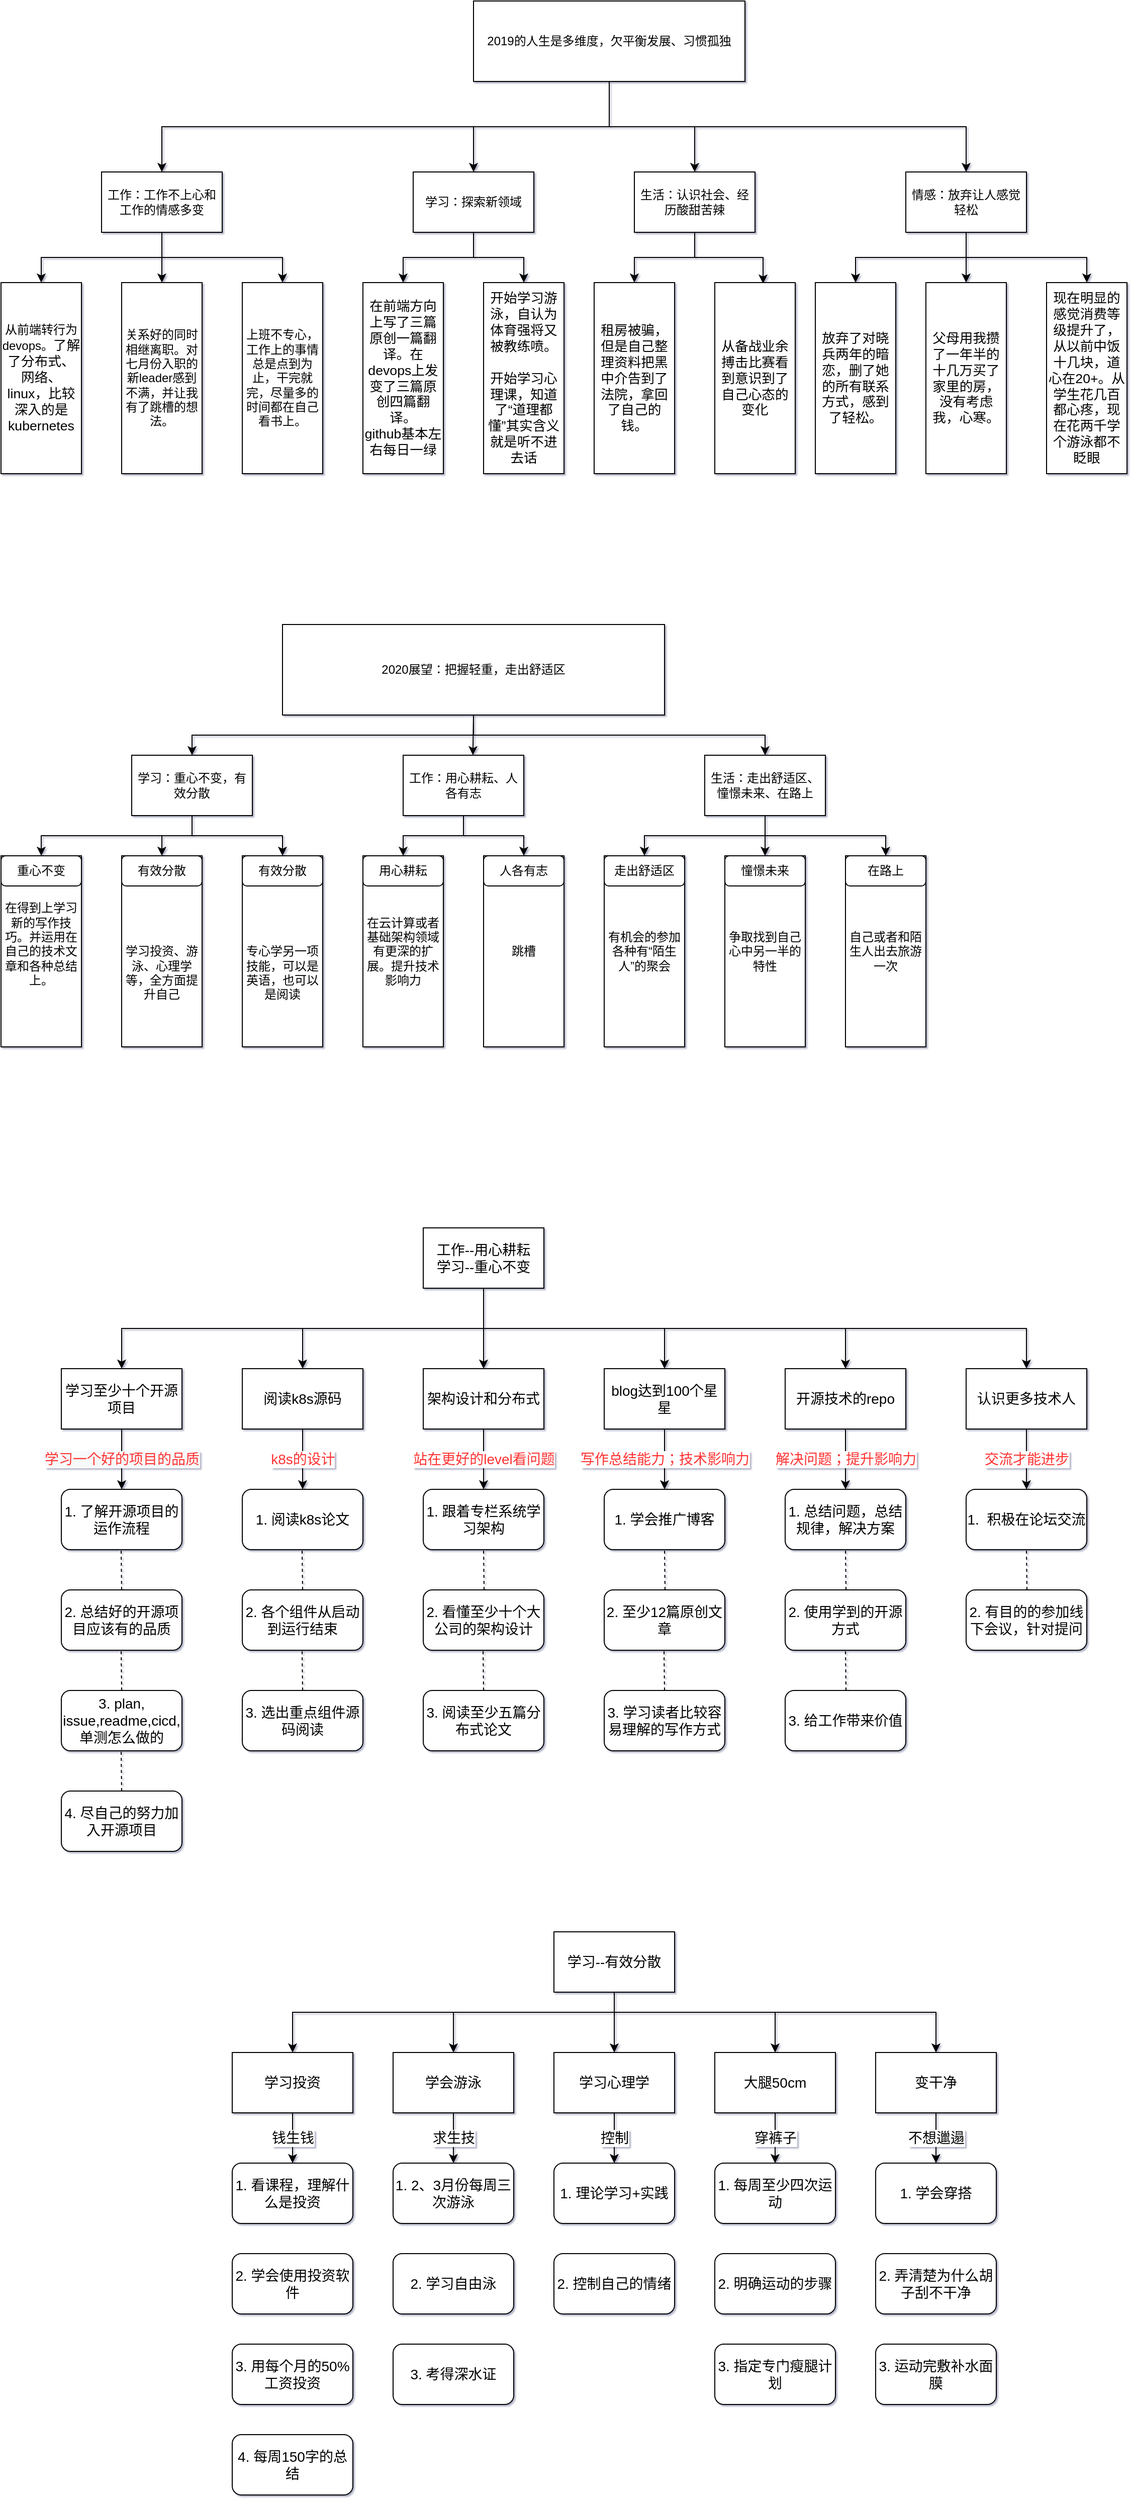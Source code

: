 <mxfile version="12.5.1" type="github">
  <diagram id="yfRqVsXLEQVJtWVrE4aE" name="第 1 页">
    <mxGraphModel dx="1285" dy="562" grid="0" gridSize="10" guides="1" tooltips="1" connect="1" arrows="1" fold="1" page="0" pageScale="1" pageWidth="827" pageHeight="1169" background="none" math="0" shadow="1">
      <root>
        <mxCell id="0"/>
        <mxCell id="1" parent="0"/>
        <mxCell id="6dMx5kK0GIaUFnze7Xp3-11" style="edgeStyle=orthogonalEdgeStyle;rounded=0;orthogonalLoop=1;jettySize=auto;html=1;exitX=0.5;exitY=1;exitDx=0;exitDy=0;" parent="1" source="6dMx5kK0GIaUFnze7Xp3-1" target="6dMx5kK0GIaUFnze7Xp3-3" edge="1">
          <mxGeometry relative="1" as="geometry"/>
        </mxCell>
        <mxCell id="6dMx5kK0GIaUFnze7Xp3-12" style="edgeStyle=orthogonalEdgeStyle;rounded=0;orthogonalLoop=1;jettySize=auto;html=1;exitX=0.5;exitY=1;exitDx=0;exitDy=0;entryX=0.5;entryY=0;entryDx=0;entryDy=0;" parent="1" source="6dMx5kK0GIaUFnze7Xp3-1" target="6dMx5kK0GIaUFnze7Xp3-4" edge="1">
          <mxGeometry relative="1" as="geometry"/>
        </mxCell>
        <mxCell id="6dMx5kK0GIaUFnze7Xp3-13" style="edgeStyle=orthogonalEdgeStyle;rounded=0;orthogonalLoop=1;jettySize=auto;html=1;exitX=0.5;exitY=1;exitDx=0;exitDy=0;entryX=0.5;entryY=0;entryDx=0;entryDy=0;" parent="1" source="6dMx5kK0GIaUFnze7Xp3-1" target="6dMx5kK0GIaUFnze7Xp3-5" edge="1">
          <mxGeometry relative="1" as="geometry"/>
        </mxCell>
        <mxCell id="6dMx5kK0GIaUFnze7Xp3-24" style="edgeStyle=orthogonalEdgeStyle;rounded=0;orthogonalLoop=1;jettySize=auto;html=1;exitX=0.5;exitY=1;exitDx=0;exitDy=0;" parent="1" source="6dMx5kK0GIaUFnze7Xp3-1" target="6dMx5kK0GIaUFnze7Xp3-2" edge="1">
          <mxGeometry relative="1" as="geometry"/>
        </mxCell>
        <mxCell id="6dMx5kK0GIaUFnze7Xp3-1" value="2019的人生是多维度，欠平衡发展、习惯孤独" style="rounded=0;whiteSpace=wrap;html=1;" parent="1" vertex="1">
          <mxGeometry x="270" y="80" width="270" height="80" as="geometry"/>
        </mxCell>
        <mxCell id="6dMx5kK0GIaUFnze7Xp3-25" style="edgeStyle=orthogonalEdgeStyle;rounded=0;orthogonalLoop=1;jettySize=auto;html=1;exitX=0.5;exitY=1;exitDx=0;exitDy=0;entryX=0.5;entryY=0;entryDx=0;entryDy=0;" parent="1" source="6dMx5kK0GIaUFnze7Xp3-2" target="6dMx5kK0GIaUFnze7Xp3-14" edge="1">
          <mxGeometry relative="1" as="geometry"/>
        </mxCell>
        <mxCell id="6dMx5kK0GIaUFnze7Xp3-26" style="edgeStyle=orthogonalEdgeStyle;rounded=0;orthogonalLoop=1;jettySize=auto;html=1;exitX=0.5;exitY=1;exitDx=0;exitDy=0;entryX=0.5;entryY=0;entryDx=0;entryDy=0;" parent="1" source="6dMx5kK0GIaUFnze7Xp3-2" target="6dMx5kK0GIaUFnze7Xp3-16" edge="1">
          <mxGeometry relative="1" as="geometry"/>
        </mxCell>
        <mxCell id="6dMx5kK0GIaUFnze7Xp3-27" style="edgeStyle=orthogonalEdgeStyle;rounded=0;orthogonalLoop=1;jettySize=auto;html=1;exitX=0.5;exitY=1;exitDx=0;exitDy=0;entryX=0.5;entryY=0;entryDx=0;entryDy=0;" parent="1" source="6dMx5kK0GIaUFnze7Xp3-2" target="6dMx5kK0GIaUFnze7Xp3-17" edge="1">
          <mxGeometry relative="1" as="geometry"/>
        </mxCell>
        <mxCell id="6dMx5kK0GIaUFnze7Xp3-2" value="工作：工作不上心和工作的情感多变" style="rounded=0;whiteSpace=wrap;html=1;" parent="1" vertex="1">
          <mxGeometry x="-100" y="250" width="120" height="60" as="geometry"/>
        </mxCell>
        <mxCell id="6dMx5kK0GIaUFnze7Xp3-28" style="edgeStyle=orthogonalEdgeStyle;rounded=0;orthogonalLoop=1;jettySize=auto;html=1;exitX=0.5;exitY=1;exitDx=0;exitDy=0;entryX=0.5;entryY=0;entryDx=0;entryDy=0;" parent="1" source="6dMx5kK0GIaUFnze7Xp3-3" target="6dMx5kK0GIaUFnze7Xp3-22" edge="1">
          <mxGeometry relative="1" as="geometry"/>
        </mxCell>
        <mxCell id="6dMx5kK0GIaUFnze7Xp3-29" style="edgeStyle=orthogonalEdgeStyle;rounded=0;orthogonalLoop=1;jettySize=auto;html=1;exitX=0.5;exitY=1;exitDx=0;exitDy=0;entryX=0.5;entryY=0;entryDx=0;entryDy=0;" parent="1" source="6dMx5kK0GIaUFnze7Xp3-3" target="6dMx5kK0GIaUFnze7Xp3-23" edge="1">
          <mxGeometry relative="1" as="geometry"/>
        </mxCell>
        <mxCell id="6dMx5kK0GIaUFnze7Xp3-3" value="学习：探索新领域" style="rounded=0;whiteSpace=wrap;html=1;" parent="1" vertex="1">
          <mxGeometry x="210" y="250" width="120" height="60" as="geometry"/>
        </mxCell>
        <mxCell id="6dMx5kK0GIaUFnze7Xp3-32" style="edgeStyle=orthogonalEdgeStyle;rounded=0;orthogonalLoop=1;jettySize=auto;html=1;exitX=0.5;exitY=1;exitDx=0;exitDy=0;entryX=0.5;entryY=0;entryDx=0;entryDy=0;" parent="1" source="6dMx5kK0GIaUFnze7Xp3-4" target="6dMx5kK0GIaUFnze7Xp3-30" edge="1">
          <mxGeometry relative="1" as="geometry"/>
        </mxCell>
        <mxCell id="6dMx5kK0GIaUFnze7Xp3-33" style="edgeStyle=orthogonalEdgeStyle;rounded=0;orthogonalLoop=1;jettySize=auto;html=1;exitX=0.5;exitY=1;exitDx=0;exitDy=0;entryX=0.6;entryY=0.005;entryDx=0;entryDy=0;entryPerimeter=0;" parent="1" source="6dMx5kK0GIaUFnze7Xp3-4" target="6dMx5kK0GIaUFnze7Xp3-31" edge="1">
          <mxGeometry relative="1" as="geometry"/>
        </mxCell>
        <mxCell id="6dMx5kK0GIaUFnze7Xp3-4" value="生活：认识社会、经历酸甜苦辣" style="rounded=0;whiteSpace=wrap;html=1;" parent="1" vertex="1">
          <mxGeometry x="430" y="250" width="120" height="60" as="geometry"/>
        </mxCell>
        <mxCell id="6dMx5kK0GIaUFnze7Xp3-37" style="edgeStyle=orthogonalEdgeStyle;rounded=0;orthogonalLoop=1;jettySize=auto;html=1;exitX=0.5;exitY=1;exitDx=0;exitDy=0;" parent="1" source="6dMx5kK0GIaUFnze7Xp3-5" target="6dMx5kK0GIaUFnze7Xp3-34" edge="1">
          <mxGeometry relative="1" as="geometry"/>
        </mxCell>
        <mxCell id="6dMx5kK0GIaUFnze7Xp3-38" style="edgeStyle=orthogonalEdgeStyle;rounded=0;orthogonalLoop=1;jettySize=auto;html=1;exitX=0.5;exitY=1;exitDx=0;exitDy=0;entryX=0.5;entryY=0;entryDx=0;entryDy=0;" parent="1" source="6dMx5kK0GIaUFnze7Xp3-5" target="6dMx5kK0GIaUFnze7Xp3-35" edge="1">
          <mxGeometry relative="1" as="geometry"/>
        </mxCell>
        <mxCell id="6dMx5kK0GIaUFnze7Xp3-39" style="edgeStyle=orthogonalEdgeStyle;rounded=0;orthogonalLoop=1;jettySize=auto;html=1;exitX=0.5;exitY=1;exitDx=0;exitDy=0;" parent="1" source="6dMx5kK0GIaUFnze7Xp3-5" target="6dMx5kK0GIaUFnze7Xp3-36" edge="1">
          <mxGeometry relative="1" as="geometry"/>
        </mxCell>
        <mxCell id="6dMx5kK0GIaUFnze7Xp3-5" value="情感：放弃让人感觉轻松" style="rounded=0;whiteSpace=wrap;html=1;" parent="1" vertex="1">
          <mxGeometry x="700" y="250" width="120" height="60" as="geometry"/>
        </mxCell>
        <mxCell id="6dMx5kK0GIaUFnze7Xp3-14" value="从前端转行为devops。&lt;span style=&quot;font-size: 13.333px&quot;&gt;了解了分布式、网络、linux，比较深入的是kubernetes&lt;/span&gt;" style="rounded=0;whiteSpace=wrap;html=1;" parent="1" vertex="1">
          <mxGeometry x="-200" y="360" width="80" height="190" as="geometry"/>
        </mxCell>
        <mxCell id="6dMx5kK0GIaUFnze7Xp3-16" value="关系好的同时相继离职。对七月份入职的新leader感到不满，并让我有了跳槽的想法。" style="rounded=0;whiteSpace=wrap;html=1;" parent="1" vertex="1">
          <mxGeometry x="-80" y="360" width="80" height="190" as="geometry"/>
        </mxCell>
        <mxCell id="6dMx5kK0GIaUFnze7Xp3-17" value="上班不专心，工作上的事情总是点到为止，干完就完，尽量多的时间都在自己看书上。" style="rounded=0;whiteSpace=wrap;html=1;" parent="1" vertex="1">
          <mxGeometry x="40" y="360" width="80" height="190" as="geometry"/>
        </mxCell>
        <mxCell id="6dMx5kK0GIaUFnze7Xp3-22" value="&lt;span style=&quot;font-size: 13.333px&quot;&gt;在前端方向上写了三篇原创一篇翻译。在devops上发变了三篇原创四篇翻译。&lt;br&gt;github基本左右每日一绿&lt;br&gt;&lt;/span&gt;" style="rounded=0;whiteSpace=wrap;html=1;" parent="1" vertex="1">
          <mxGeometry x="160" y="360" width="80" height="190" as="geometry"/>
        </mxCell>
        <mxCell id="6dMx5kK0GIaUFnze7Xp3-23" value="&lt;span style=&quot;font-size: 13.333px&quot;&gt;开始学习游泳，自认为体育强将又被教练喷。&lt;br&gt;&lt;br&gt;开始学习心理课，知道了“道理都懂”其实含义就是听不进去话&lt;br&gt;&lt;/span&gt;" style="rounded=0;whiteSpace=wrap;html=1;" parent="1" vertex="1">
          <mxGeometry x="280" y="360" width="80" height="190" as="geometry"/>
        </mxCell>
        <mxCell id="6dMx5kK0GIaUFnze7Xp3-30" value="&lt;span style=&quot;font-size: 13.333px&quot;&gt;租房被骗，但是自己整理资料把黑中介告到了法院，拿回了自己的钱。&lt;br&gt;&lt;/span&gt;" style="rounded=0;whiteSpace=wrap;html=1;" parent="1" vertex="1">
          <mxGeometry x="390" y="360" width="80" height="190" as="geometry"/>
        </mxCell>
        <mxCell id="6dMx5kK0GIaUFnze7Xp3-31" value="&lt;span style=&quot;font-size: 13.333px&quot;&gt;从备战业余搏击比赛看到意识到了自己心态的变化&lt;br&gt;&lt;/span&gt;" style="rounded=0;whiteSpace=wrap;html=1;" parent="1" vertex="1">
          <mxGeometry x="510" y="360" width="80" height="190" as="geometry"/>
        </mxCell>
        <mxCell id="6dMx5kK0GIaUFnze7Xp3-34" value="&lt;span style=&quot;font-size: 13.333px&quot;&gt;放弃了对晓兵两年的暗恋，删了她的所有联系方式，感到了轻松。&lt;br&gt;&lt;/span&gt;" style="rounded=0;whiteSpace=wrap;html=1;" parent="1" vertex="1">
          <mxGeometry x="610" y="360" width="80" height="190" as="geometry"/>
        </mxCell>
        <mxCell id="6dMx5kK0GIaUFnze7Xp3-35" value="&lt;span style=&quot;font-size: 13.333px&quot;&gt;父母用我攒了一年半的十几万买了家里的房，没有考虑我，心寒。&lt;br&gt;&lt;/span&gt;" style="rounded=0;whiteSpace=wrap;html=1;" parent="1" vertex="1">
          <mxGeometry x="720" y="360" width="80" height="190" as="geometry"/>
        </mxCell>
        <mxCell id="6dMx5kK0GIaUFnze7Xp3-36" value="&lt;span style=&quot;font-size: 13.333px&quot;&gt;现在明显的感觉消费等级提升了，从以前中饭十几块，道心在20+。从学生花几百都心疼，现在花两千学个游泳都不眨眼&lt;br&gt;&lt;/span&gt;" style="rounded=0;whiteSpace=wrap;html=1;" parent="1" vertex="1">
          <mxGeometry x="840" y="360" width="80" height="190" as="geometry"/>
        </mxCell>
        <mxCell id="6dMx5kK0GIaUFnze7Xp3-72" style="edgeStyle=orthogonalEdgeStyle;rounded=0;orthogonalLoop=1;jettySize=auto;html=1;exitX=0.5;exitY=1;exitDx=0;exitDy=0;entryX=0.5;entryY=0;entryDx=0;entryDy=0;" parent="1" source="6dMx5kK0GIaUFnze7Xp3-40" target="6dMx5kK0GIaUFnze7Xp3-42" edge="1">
          <mxGeometry relative="1" as="geometry"/>
        </mxCell>
        <mxCell id="6dMx5kK0GIaUFnze7Xp3-73" style="edgeStyle=orthogonalEdgeStyle;rounded=0;orthogonalLoop=1;jettySize=auto;html=1;exitX=0.5;exitY=1;exitDx=0;exitDy=0;entryX=0.578;entryY=-0.002;entryDx=0;entryDy=0;entryPerimeter=0;" parent="1" source="6dMx5kK0GIaUFnze7Xp3-40" target="6dMx5kK0GIaUFnze7Xp3-57" edge="1">
          <mxGeometry relative="1" as="geometry"/>
        </mxCell>
        <mxCell id="6dMx5kK0GIaUFnze7Xp3-74" style="edgeStyle=orthogonalEdgeStyle;rounded=0;orthogonalLoop=1;jettySize=auto;html=1;exitX=0.5;exitY=1;exitDx=0;exitDy=0;" parent="1" source="6dMx5kK0GIaUFnze7Xp3-40" target="6dMx5kK0GIaUFnze7Xp3-62" edge="1">
          <mxGeometry relative="1" as="geometry"/>
        </mxCell>
        <mxCell id="6dMx5kK0GIaUFnze7Xp3-40" value="2020展望：把握轻重，走出舒适区" style="rounded=0;whiteSpace=wrap;html=1;" parent="1" vertex="1">
          <mxGeometry x="80" y="700" width="380" height="90" as="geometry"/>
        </mxCell>
        <mxCell id="6dMx5kK0GIaUFnze7Xp3-54" style="edgeStyle=orthogonalEdgeStyle;rounded=0;orthogonalLoop=1;jettySize=auto;html=1;exitX=0.5;exitY=1;exitDx=0;exitDy=0;entryX=0.5;entryY=0;entryDx=0;entryDy=0;" parent="1" source="6dMx5kK0GIaUFnze7Xp3-42" target="6dMx5kK0GIaUFnze7Xp3-46" edge="1">
          <mxGeometry relative="1" as="geometry"/>
        </mxCell>
        <mxCell id="6dMx5kK0GIaUFnze7Xp3-55" style="edgeStyle=orthogonalEdgeStyle;rounded=0;orthogonalLoop=1;jettySize=auto;html=1;exitX=0.5;exitY=1;exitDx=0;exitDy=0;" parent="1" source="6dMx5kK0GIaUFnze7Xp3-42" target="6dMx5kK0GIaUFnze7Xp3-49" edge="1">
          <mxGeometry relative="1" as="geometry"/>
        </mxCell>
        <mxCell id="6dMx5kK0GIaUFnze7Xp3-56" style="edgeStyle=orthogonalEdgeStyle;rounded=0;orthogonalLoop=1;jettySize=auto;html=1;exitX=0.5;exitY=1;exitDx=0;exitDy=0;entryX=0.5;entryY=0;entryDx=0;entryDy=0;" parent="1" source="6dMx5kK0GIaUFnze7Xp3-42" target="6dMx5kK0GIaUFnze7Xp3-51" edge="1">
          <mxGeometry relative="1" as="geometry"/>
        </mxCell>
        <mxCell id="6dMx5kK0GIaUFnze7Xp3-42" value="学习：重心不变，有效分散" style="rounded=0;whiteSpace=wrap;html=1;" parent="1" vertex="1">
          <mxGeometry x="-70" y="830" width="120" height="60" as="geometry"/>
        </mxCell>
        <mxCell id="6dMx5kK0GIaUFnze7Xp3-43" value="在云计算或者基础架构领域有更深的扩展。提升技术影响力" style="rounded=0;whiteSpace=wrap;html=1;" parent="1" vertex="1">
          <mxGeometry x="160" y="930" width="80" height="190" as="geometry"/>
        </mxCell>
        <mxCell id="6dMx5kK0GIaUFnze7Xp3-44" value="在得到上学习新的写作技巧。并运用在自己的技术文章和各种总结上。&lt;br&gt;&lt;br&gt;" style="rounded=0;whiteSpace=wrap;html=1;" parent="1" vertex="1">
          <mxGeometry x="-200" y="930" width="80" height="190" as="geometry"/>
        </mxCell>
        <mxCell id="6dMx5kK0GIaUFnze7Xp3-45" value="用心耕耘" style="rounded=1;whiteSpace=wrap;html=1;" parent="1" vertex="1">
          <mxGeometry x="160" y="930" width="80" height="30" as="geometry"/>
        </mxCell>
        <mxCell id="6dMx5kK0GIaUFnze7Xp3-46" value="重心不变" style="rounded=1;whiteSpace=wrap;html=1;" parent="1" vertex="1">
          <mxGeometry x="-200" y="930" width="80" height="30" as="geometry"/>
        </mxCell>
        <mxCell id="6dMx5kK0GIaUFnze7Xp3-47" value="&lt;br&gt;&lt;br&gt;&lt;br&gt;学习投资、游泳、心理学等，全方面提升自己" style="rounded=0;whiteSpace=wrap;html=1;" parent="1" vertex="1">
          <mxGeometry x="-80" y="930" width="80" height="190" as="geometry"/>
        </mxCell>
        <mxCell id="6dMx5kK0GIaUFnze7Xp3-49" value="有效分散" style="rounded=1;whiteSpace=wrap;html=1;" parent="1" vertex="1">
          <mxGeometry x="-80" y="930" width="80" height="30" as="geometry"/>
        </mxCell>
        <mxCell id="6dMx5kK0GIaUFnze7Xp3-50" value="&lt;br&gt;&lt;br&gt;&lt;br&gt;专心学另一项技能，可以是英语，也可以是阅读" style="rounded=0;whiteSpace=wrap;html=1;" parent="1" vertex="1">
          <mxGeometry x="40" y="930" width="80" height="190" as="geometry"/>
        </mxCell>
        <mxCell id="6dMx5kK0GIaUFnze7Xp3-51" value="有效分散" style="rounded=1;whiteSpace=wrap;html=1;" parent="1" vertex="1">
          <mxGeometry x="40" y="930" width="80" height="30" as="geometry"/>
        </mxCell>
        <mxCell id="6dMx5kK0GIaUFnze7Xp3-60" style="edgeStyle=orthogonalEdgeStyle;rounded=0;orthogonalLoop=1;jettySize=auto;html=1;exitX=0.5;exitY=1;exitDx=0;exitDy=0;entryX=0.5;entryY=0;entryDx=0;entryDy=0;" parent="1" source="6dMx5kK0GIaUFnze7Xp3-57" target="6dMx5kK0GIaUFnze7Xp3-45" edge="1">
          <mxGeometry relative="1" as="geometry"/>
        </mxCell>
        <mxCell id="6dMx5kK0GIaUFnze7Xp3-61" style="edgeStyle=orthogonalEdgeStyle;rounded=0;orthogonalLoop=1;jettySize=auto;html=1;exitX=0.5;exitY=1;exitDx=0;exitDy=0;entryX=0.5;entryY=0;entryDx=0;entryDy=0;" parent="1" source="6dMx5kK0GIaUFnze7Xp3-57" target="6dMx5kK0GIaUFnze7Xp3-59" edge="1">
          <mxGeometry relative="1" as="geometry"/>
        </mxCell>
        <mxCell id="6dMx5kK0GIaUFnze7Xp3-57" value="工作：用心耕耘、人各有志" style="rounded=0;whiteSpace=wrap;html=1;" parent="1" vertex="1">
          <mxGeometry x="200" y="830" width="120" height="60" as="geometry"/>
        </mxCell>
        <mxCell id="6dMx5kK0GIaUFnze7Xp3-58" value="跳槽" style="rounded=0;whiteSpace=wrap;html=1;" parent="1" vertex="1">
          <mxGeometry x="280" y="930" width="80" height="190" as="geometry"/>
        </mxCell>
        <mxCell id="6dMx5kK0GIaUFnze7Xp3-59" value="人各有志" style="rounded=1;whiteSpace=wrap;html=1;" parent="1" vertex="1">
          <mxGeometry x="280" y="930" width="80" height="30" as="geometry"/>
        </mxCell>
        <mxCell id="6dMx5kK0GIaUFnze7Xp3-69" style="edgeStyle=orthogonalEdgeStyle;rounded=0;orthogonalLoop=1;jettySize=auto;html=1;exitX=0.5;exitY=1;exitDx=0;exitDy=0;entryX=0.5;entryY=0;entryDx=0;entryDy=0;" parent="1" source="6dMx5kK0GIaUFnze7Xp3-62" target="6dMx5kK0GIaUFnze7Xp3-64" edge="1">
          <mxGeometry relative="1" as="geometry"/>
        </mxCell>
        <mxCell id="6dMx5kK0GIaUFnze7Xp3-70" style="edgeStyle=orthogonalEdgeStyle;rounded=0;orthogonalLoop=1;jettySize=auto;html=1;exitX=0.5;exitY=1;exitDx=0;exitDy=0;entryX=0.5;entryY=0;entryDx=0;entryDy=0;" parent="1" source="6dMx5kK0GIaUFnze7Xp3-62" target="6dMx5kK0GIaUFnze7Xp3-66" edge="1">
          <mxGeometry relative="1" as="geometry"/>
        </mxCell>
        <mxCell id="6dMx5kK0GIaUFnze7Xp3-71" style="edgeStyle=orthogonalEdgeStyle;rounded=0;orthogonalLoop=1;jettySize=auto;html=1;exitX=0.5;exitY=1;exitDx=0;exitDy=0;entryX=0.5;entryY=0;entryDx=0;entryDy=0;" parent="1" source="6dMx5kK0GIaUFnze7Xp3-62" target="6dMx5kK0GIaUFnze7Xp3-68" edge="1">
          <mxGeometry relative="1" as="geometry"/>
        </mxCell>
        <mxCell id="6dMx5kK0GIaUFnze7Xp3-62" value="生活：走出舒适区、憧憬未来、在路上" style="rounded=0;whiteSpace=wrap;html=1;" parent="1" vertex="1">
          <mxGeometry x="500" y="830" width="120" height="60" as="geometry"/>
        </mxCell>
        <mxCell id="6dMx5kK0GIaUFnze7Xp3-63" value="有机会的参加各种有“陌生人”的聚会" style="rounded=0;whiteSpace=wrap;html=1;" parent="1" vertex="1">
          <mxGeometry x="400" y="930" width="80" height="190" as="geometry"/>
        </mxCell>
        <mxCell id="6dMx5kK0GIaUFnze7Xp3-64" value="走出舒适区" style="rounded=1;whiteSpace=wrap;html=1;" parent="1" vertex="1">
          <mxGeometry x="400" y="930" width="80" height="30" as="geometry"/>
        </mxCell>
        <mxCell id="6dMx5kK0GIaUFnze7Xp3-65" value="争取找到自己心中另一半的特性" style="rounded=0;whiteSpace=wrap;html=1;" parent="1" vertex="1">
          <mxGeometry x="520" y="930" width="80" height="190" as="geometry"/>
        </mxCell>
        <mxCell id="6dMx5kK0GIaUFnze7Xp3-66" value="憧憬未来" style="rounded=1;whiteSpace=wrap;html=1;" parent="1" vertex="1">
          <mxGeometry x="520" y="930" width="80" height="30" as="geometry"/>
        </mxCell>
        <mxCell id="6dMx5kK0GIaUFnze7Xp3-67" value="自己或者和陌生人出去旅游一次" style="rounded=0;whiteSpace=wrap;html=1;" parent="1" vertex="1">
          <mxGeometry x="640" y="930" width="80" height="190" as="geometry"/>
        </mxCell>
        <mxCell id="6dMx5kK0GIaUFnze7Xp3-68" value="在路上" style="rounded=1;whiteSpace=wrap;html=1;" parent="1" vertex="1">
          <mxGeometry x="640" y="930" width="80" height="30" as="geometry"/>
        </mxCell>
        <mxCell id="kKdN2PcBnw4xSmhmogrB-10" style="edgeStyle=orthogonalEdgeStyle;rounded=0;orthogonalLoop=1;jettySize=auto;html=1;exitX=0.5;exitY=1;exitDx=0;exitDy=0;fontSize=14;" edge="1" parent="1" source="kKdN2PcBnw4xSmhmogrB-1" target="kKdN2PcBnw4xSmhmogrB-2">
          <mxGeometry relative="1" as="geometry"/>
        </mxCell>
        <mxCell id="kKdN2PcBnw4xSmhmogrB-11" style="edgeStyle=orthogonalEdgeStyle;rounded=0;orthogonalLoop=1;jettySize=auto;html=1;exitX=0.5;exitY=1;exitDx=0;exitDy=0;entryX=0.5;entryY=0;entryDx=0;entryDy=0;fontSize=14;" edge="1" parent="1" source="kKdN2PcBnw4xSmhmogrB-1" target="kKdN2PcBnw4xSmhmogrB-3">
          <mxGeometry relative="1" as="geometry"/>
        </mxCell>
        <mxCell id="kKdN2PcBnw4xSmhmogrB-12" style="edgeStyle=orthogonalEdgeStyle;rounded=0;orthogonalLoop=1;jettySize=auto;html=1;entryX=0.5;entryY=0;entryDx=0;entryDy=0;fontSize=14;" edge="1" parent="1" source="kKdN2PcBnw4xSmhmogrB-1" target="kKdN2PcBnw4xSmhmogrB-4">
          <mxGeometry relative="1" as="geometry"/>
        </mxCell>
        <mxCell id="kKdN2PcBnw4xSmhmogrB-13" style="edgeStyle=orthogonalEdgeStyle;rounded=0;orthogonalLoop=1;jettySize=auto;html=1;entryX=0.5;entryY=0;entryDx=0;entryDy=0;fontSize=14;" edge="1" parent="1" source="kKdN2PcBnw4xSmhmogrB-1" target="kKdN2PcBnw4xSmhmogrB-6">
          <mxGeometry relative="1" as="geometry">
            <Array as="points">
              <mxPoint x="280" y="1400"/>
              <mxPoint x="460" y="1400"/>
            </Array>
          </mxGeometry>
        </mxCell>
        <mxCell id="kKdN2PcBnw4xSmhmogrB-14" style="edgeStyle=orthogonalEdgeStyle;rounded=0;orthogonalLoop=1;jettySize=auto;html=1;exitX=0.5;exitY=1;exitDx=0;exitDy=0;fontSize=14;" edge="1" parent="1" source="kKdN2PcBnw4xSmhmogrB-1" target="kKdN2PcBnw4xSmhmogrB-7">
          <mxGeometry relative="1" as="geometry"/>
        </mxCell>
        <mxCell id="kKdN2PcBnw4xSmhmogrB-15" style="edgeStyle=orthogonalEdgeStyle;rounded=0;orthogonalLoop=1;jettySize=auto;html=1;exitX=0.5;exitY=1;exitDx=0;exitDy=0;entryX=0.5;entryY=0;entryDx=0;entryDy=0;fontSize=14;" edge="1" parent="1" source="kKdN2PcBnw4xSmhmogrB-1" target="kKdN2PcBnw4xSmhmogrB-8">
          <mxGeometry relative="1" as="geometry">
            <mxPoint x="730" y="1440" as="targetPoint"/>
          </mxGeometry>
        </mxCell>
        <mxCell id="kKdN2PcBnw4xSmhmogrB-1" value="工作--用心耕耘&lt;br&gt;学习--重心不变" style="rounded=0;whiteSpace=wrap;html=1;fontSize=14;" vertex="1" parent="1">
          <mxGeometry x="220" y="1300" width="120" height="60" as="geometry"/>
        </mxCell>
        <mxCell id="kKdN2PcBnw4xSmhmogrB-25" value="&lt;span style=&quot;color: rgb(255, 51, 51); font-size: 14px; background-color: rgb(248, 249, 250);&quot;&gt;学习一个好的项目的品质&lt;/span&gt;" style="edgeStyle=orthogonalEdgeStyle;rounded=0;orthogonalLoop=1;jettySize=auto;html=1;fontSize=14;" edge="1" parent="1" source="kKdN2PcBnw4xSmhmogrB-2" target="kKdN2PcBnw4xSmhmogrB-16">
          <mxGeometry relative="1" as="geometry"/>
        </mxCell>
        <mxCell id="kKdN2PcBnw4xSmhmogrB-2" value="学习至少十个开源项目" style="rounded=0;whiteSpace=wrap;html=1;fontSize=14;" vertex="1" parent="1">
          <mxGeometry x="-140" y="1440" width="120" height="60" as="geometry"/>
        </mxCell>
        <mxCell id="kKdN2PcBnw4xSmhmogrB-29" value="&lt;span style=&quot;color: rgb(255, 51, 51); font-size: 14px;&quot;&gt;k8s的设计&lt;/span&gt;" style="edgeStyle=orthogonalEdgeStyle;rounded=0;orthogonalLoop=1;jettySize=auto;html=1;fontSize=14;" edge="1" parent="1" source="kKdN2PcBnw4xSmhmogrB-3" target="kKdN2PcBnw4xSmhmogrB-26">
          <mxGeometry relative="1" as="geometry"/>
        </mxCell>
        <mxCell id="kKdN2PcBnw4xSmhmogrB-3" value="阅读k8s源码" style="rounded=0;whiteSpace=wrap;html=1;fontSize=14;" vertex="1" parent="1">
          <mxGeometry x="40" y="1440" width="120" height="60" as="geometry"/>
        </mxCell>
        <mxCell id="kKdN2PcBnw4xSmhmogrB-35" value="&lt;span style=&quot;color: rgb(255, 51, 51); font-size: 14px;&quot;&gt;站在更好的level看问题&lt;/span&gt;" style="edgeStyle=orthogonalEdgeStyle;rounded=0;orthogonalLoop=1;jettySize=auto;html=1;fontSize=14;" edge="1" parent="1" source="kKdN2PcBnw4xSmhmogrB-4" target="kKdN2PcBnw4xSmhmogrB-32">
          <mxGeometry relative="1" as="geometry">
            <Array as="points">
              <mxPoint x="280" y="1530"/>
              <mxPoint x="280" y="1530"/>
            </Array>
          </mxGeometry>
        </mxCell>
        <mxCell id="kKdN2PcBnw4xSmhmogrB-4" value="架构设计和分布式" style="rounded=0;whiteSpace=wrap;html=1;fontSize=14;" vertex="1" parent="1">
          <mxGeometry x="220" y="1440" width="120" height="60" as="geometry"/>
        </mxCell>
        <mxCell id="kKdN2PcBnw4xSmhmogrB-41" value="&lt;font color=&quot;#ff3333&quot; style=&quot;font-size: 14px;&quot;&gt;写作总结能力；技术影响力&lt;/font&gt;" style="edgeStyle=orthogonalEdgeStyle;rounded=0;orthogonalLoop=1;jettySize=auto;html=1;fontSize=14;" edge="1" parent="1" source="kKdN2PcBnw4xSmhmogrB-6" target="kKdN2PcBnw4xSmhmogrB-38">
          <mxGeometry relative="1" as="geometry"/>
        </mxCell>
        <mxCell id="kKdN2PcBnw4xSmhmogrB-6" value="blog达到100个星星" style="rounded=0;whiteSpace=wrap;html=1;fontSize=14;" vertex="1" parent="1">
          <mxGeometry x="400" y="1440" width="120" height="60" as="geometry"/>
        </mxCell>
        <mxCell id="kKdN2PcBnw4xSmhmogrB-47" value="&lt;font color=&quot;#ff3333&quot; style=&quot;font-size: 14px;&quot;&gt;解决问题；提升影响力&lt;/font&gt;" style="edgeStyle=orthogonalEdgeStyle;rounded=0;orthogonalLoop=1;jettySize=auto;html=1;fontSize=14;" edge="1" parent="1" source="kKdN2PcBnw4xSmhmogrB-7" target="kKdN2PcBnw4xSmhmogrB-44">
          <mxGeometry relative="1" as="geometry"/>
        </mxCell>
        <mxCell id="kKdN2PcBnw4xSmhmogrB-7" value="开源技术的repo" style="rounded=0;whiteSpace=wrap;html=1;fontSize=14;" vertex="1" parent="1">
          <mxGeometry x="580" y="1440" width="120" height="60" as="geometry"/>
        </mxCell>
        <mxCell id="kKdN2PcBnw4xSmhmogrB-53" value="&lt;font color=&quot;#ff3333&quot; style=&quot;font-size: 14px;&quot;&gt;交流才能进步&lt;/font&gt;" style="edgeStyle=orthogonalEdgeStyle;rounded=0;orthogonalLoop=1;jettySize=auto;html=1;fontSize=14;" edge="1" parent="1" source="kKdN2PcBnw4xSmhmogrB-8" target="kKdN2PcBnw4xSmhmogrB-50">
          <mxGeometry relative="1" as="geometry"/>
        </mxCell>
        <mxCell id="kKdN2PcBnw4xSmhmogrB-8" value="认识更多技术人" style="rounded=0;whiteSpace=wrap;html=1;fontSize=14;" vertex="1" parent="1">
          <mxGeometry x="760" y="1440" width="120" height="60" as="geometry"/>
        </mxCell>
        <mxCell id="kKdN2PcBnw4xSmhmogrB-16" value="1. 了解开源项目的运作流程" style="rounded=1;whiteSpace=wrap;html=1;fontSize=14;" vertex="1" parent="1">
          <mxGeometry x="-140" y="1560" width="120" height="60" as="geometry"/>
        </mxCell>
        <mxCell id="kKdN2PcBnw4xSmhmogrB-17" value="2. 总结好的开源项目应该有的品质" style="rounded=1;whiteSpace=wrap;html=1;fontSize=14;" vertex="1" parent="1">
          <mxGeometry x="-140" y="1660" width="120" height="60" as="geometry"/>
        </mxCell>
        <mxCell id="kKdN2PcBnw4xSmhmogrB-18" value="3. plan, issue,readme,cicd,单测怎么做的" style="rounded=1;whiteSpace=wrap;html=1;fontSize=14;" vertex="1" parent="1">
          <mxGeometry x="-140" y="1760" width="120" height="60" as="geometry"/>
        </mxCell>
        <mxCell id="kKdN2PcBnw4xSmhmogrB-19" value="4. 尽自己的努力加入开源项目" style="rounded=1;whiteSpace=wrap;html=1;fontSize=14;" vertex="1" parent="1">
          <mxGeometry x="-140" y="1860" width="120" height="60" as="geometry"/>
        </mxCell>
        <mxCell id="kKdN2PcBnw4xSmhmogrB-22" value="" style="endArrow=none;html=1;entryX=0.5;entryY=1;entryDx=0;entryDy=0;dashed=1;fontSize=14;" edge="1" parent="1">
          <mxGeometry width="50" height="50" relative="1" as="geometry">
            <mxPoint x="-80" y="1660" as="sourcePoint"/>
            <mxPoint x="-80.5" y="1620" as="targetPoint"/>
          </mxGeometry>
        </mxCell>
        <mxCell id="kKdN2PcBnw4xSmhmogrB-23" value="" style="endArrow=none;html=1;entryX=0.5;entryY=1;entryDx=0;entryDy=0;dashed=1;fontSize=14;" edge="1" parent="1">
          <mxGeometry width="50" height="50" relative="1" as="geometry">
            <mxPoint x="-80" y="1760" as="sourcePoint"/>
            <mxPoint x="-80.5" y="1720" as="targetPoint"/>
          </mxGeometry>
        </mxCell>
        <mxCell id="kKdN2PcBnw4xSmhmogrB-24" value="" style="endArrow=none;html=1;entryX=0.5;entryY=1;entryDx=0;entryDy=0;dashed=1;fontSize=14;" edge="1" parent="1">
          <mxGeometry width="50" height="50" relative="1" as="geometry">
            <mxPoint x="-80" y="1860" as="sourcePoint"/>
            <mxPoint x="-80.5" y="1820" as="targetPoint"/>
          </mxGeometry>
        </mxCell>
        <mxCell id="kKdN2PcBnw4xSmhmogrB-26" value="1. 阅读k8s论文" style="rounded=1;whiteSpace=wrap;html=1;fontSize=14;" vertex="1" parent="1">
          <mxGeometry x="40" y="1560" width="120" height="60" as="geometry"/>
        </mxCell>
        <mxCell id="kKdN2PcBnw4xSmhmogrB-27" value="2. 各个组件从启动到运行结束" style="rounded=1;whiteSpace=wrap;html=1;fontSize=14;" vertex="1" parent="1">
          <mxGeometry x="40" y="1660" width="120" height="60" as="geometry"/>
        </mxCell>
        <mxCell id="kKdN2PcBnw4xSmhmogrB-28" value="3. 选出重点组件源码阅读" style="rounded=1;whiteSpace=wrap;html=1;fontSize=14;" vertex="1" parent="1">
          <mxGeometry x="40" y="1760" width="120" height="60" as="geometry"/>
        </mxCell>
        <mxCell id="kKdN2PcBnw4xSmhmogrB-30" value="" style="endArrow=none;html=1;entryX=0.5;entryY=1;entryDx=0;entryDy=0;dashed=1;fontSize=14;" edge="1" parent="1">
          <mxGeometry width="50" height="50" relative="1" as="geometry">
            <mxPoint x="100" y="1660" as="sourcePoint"/>
            <mxPoint x="99.5" y="1620" as="targetPoint"/>
          </mxGeometry>
        </mxCell>
        <mxCell id="kKdN2PcBnw4xSmhmogrB-31" value="" style="endArrow=none;html=1;entryX=0.5;entryY=1;entryDx=0;entryDy=0;dashed=1;fontSize=14;" edge="1" parent="1">
          <mxGeometry width="50" height="50" relative="1" as="geometry">
            <mxPoint x="100" y="1760" as="sourcePoint"/>
            <mxPoint x="99.5" y="1720" as="targetPoint"/>
          </mxGeometry>
        </mxCell>
        <mxCell id="kKdN2PcBnw4xSmhmogrB-32" value="1. 跟着专栏系统学习架构" style="rounded=1;whiteSpace=wrap;html=1;fontSize=14;" vertex="1" parent="1">
          <mxGeometry x="220" y="1560" width="120" height="60" as="geometry"/>
        </mxCell>
        <mxCell id="kKdN2PcBnw4xSmhmogrB-33" value="2. 看懂至少十个大公司的架构设计" style="rounded=1;whiteSpace=wrap;html=1;fontSize=14;" vertex="1" parent="1">
          <mxGeometry x="220" y="1660" width="120" height="60" as="geometry"/>
        </mxCell>
        <mxCell id="kKdN2PcBnw4xSmhmogrB-34" value="3. 阅读至少五篇分布式论文" style="rounded=1;whiteSpace=wrap;html=1;fontSize=14;" vertex="1" parent="1">
          <mxGeometry x="220" y="1760" width="120" height="60" as="geometry"/>
        </mxCell>
        <mxCell id="kKdN2PcBnw4xSmhmogrB-36" value="" style="endArrow=none;html=1;entryX=0.5;entryY=1;entryDx=0;entryDy=0;dashed=1;fontSize=14;" edge="1" parent="1">
          <mxGeometry width="50" height="50" relative="1" as="geometry">
            <mxPoint x="280.5" y="1660" as="sourcePoint"/>
            <mxPoint x="280" y="1620" as="targetPoint"/>
          </mxGeometry>
        </mxCell>
        <mxCell id="kKdN2PcBnw4xSmhmogrB-37" value="" style="endArrow=none;html=1;entryX=0.5;entryY=1;entryDx=0;entryDy=0;dashed=1;fontSize=14;" edge="1" parent="1">
          <mxGeometry width="50" height="50" relative="1" as="geometry">
            <mxPoint x="280" y="1760" as="sourcePoint"/>
            <mxPoint x="279.5" y="1720" as="targetPoint"/>
          </mxGeometry>
        </mxCell>
        <mxCell id="kKdN2PcBnw4xSmhmogrB-38" value="1. 学会推广博客" style="rounded=1;whiteSpace=wrap;html=1;fontSize=14;" vertex="1" parent="1">
          <mxGeometry x="400" y="1560" width="120" height="60" as="geometry"/>
        </mxCell>
        <mxCell id="kKdN2PcBnw4xSmhmogrB-39" value="2. 至少12篇原创文章" style="rounded=1;whiteSpace=wrap;html=1;fontSize=14;" vertex="1" parent="1">
          <mxGeometry x="400" y="1660" width="120" height="60" as="geometry"/>
        </mxCell>
        <mxCell id="kKdN2PcBnw4xSmhmogrB-40" value="3. 学习读者比较容易理解的写作方式" style="rounded=1;whiteSpace=wrap;html=1;fontSize=14;" vertex="1" parent="1">
          <mxGeometry x="400" y="1760" width="120" height="60" as="geometry"/>
        </mxCell>
        <mxCell id="kKdN2PcBnw4xSmhmogrB-42" value="" style="endArrow=none;html=1;entryX=0.5;entryY=1;entryDx=0;entryDy=0;dashed=1;fontSize=14;" edge="1" parent="1">
          <mxGeometry width="50" height="50" relative="1" as="geometry">
            <mxPoint x="460.5" y="1660" as="sourcePoint"/>
            <mxPoint x="460" y="1620" as="targetPoint"/>
          </mxGeometry>
        </mxCell>
        <mxCell id="kKdN2PcBnw4xSmhmogrB-43" value="" style="endArrow=none;html=1;entryX=0.5;entryY=1;entryDx=0;entryDy=0;dashed=1;fontSize=14;" edge="1" parent="1">
          <mxGeometry width="50" height="50" relative="1" as="geometry">
            <mxPoint x="460" y="1760" as="sourcePoint"/>
            <mxPoint x="459.5" y="1720" as="targetPoint"/>
          </mxGeometry>
        </mxCell>
        <mxCell id="kKdN2PcBnw4xSmhmogrB-44" value="1. 总结问题，总结规律，解决方案" style="rounded=1;whiteSpace=wrap;html=1;fontSize=14;" vertex="1" parent="1">
          <mxGeometry x="580" y="1560" width="120" height="60" as="geometry"/>
        </mxCell>
        <mxCell id="kKdN2PcBnw4xSmhmogrB-45" value="2. 使用学到的开源方式" style="rounded=1;whiteSpace=wrap;html=1;fontSize=14;" vertex="1" parent="1">
          <mxGeometry x="580" y="1660" width="120" height="60" as="geometry"/>
        </mxCell>
        <mxCell id="kKdN2PcBnw4xSmhmogrB-46" value="3. 给工作带来价值" style="rounded=1;whiteSpace=wrap;html=1;fontSize=14;" vertex="1" parent="1">
          <mxGeometry x="580" y="1760" width="120" height="60" as="geometry"/>
        </mxCell>
        <mxCell id="kKdN2PcBnw4xSmhmogrB-48" value="" style="endArrow=none;html=1;entryX=0.5;entryY=1;entryDx=0;entryDy=0;dashed=1;fontSize=14;" edge="1" parent="1">
          <mxGeometry width="50" height="50" relative="1" as="geometry">
            <mxPoint x="640.5" y="1660" as="sourcePoint"/>
            <mxPoint x="640" y="1620" as="targetPoint"/>
          </mxGeometry>
        </mxCell>
        <mxCell id="kKdN2PcBnw4xSmhmogrB-49" value="" style="endArrow=none;html=1;entryX=0.5;entryY=1;entryDx=0;entryDy=0;dashed=1;fontSize=14;" edge="1" parent="1">
          <mxGeometry width="50" height="50" relative="1" as="geometry">
            <mxPoint x="640.5" y="1760" as="sourcePoint"/>
            <mxPoint x="640" y="1720" as="targetPoint"/>
          </mxGeometry>
        </mxCell>
        <mxCell id="kKdN2PcBnw4xSmhmogrB-50" value="1.&amp;nbsp; 积极在论坛交流" style="rounded=1;whiteSpace=wrap;html=1;fontSize=14;" vertex="1" parent="1">
          <mxGeometry x="760" y="1560" width="120" height="60" as="geometry"/>
        </mxCell>
        <mxCell id="kKdN2PcBnw4xSmhmogrB-51" value="2. 有目的的参加线下会议，针对提问" style="rounded=1;whiteSpace=wrap;html=1;fontSize=14;" vertex="1" parent="1">
          <mxGeometry x="760" y="1660" width="120" height="60" as="geometry"/>
        </mxCell>
        <mxCell id="kKdN2PcBnw4xSmhmogrB-54" value="" style="endArrow=none;html=1;entryX=0.5;entryY=1;entryDx=0;entryDy=0;dashed=1;fontSize=14;" edge="1" parent="1">
          <mxGeometry width="50" height="50" relative="1" as="geometry">
            <mxPoint x="820.5" y="1660" as="sourcePoint"/>
            <mxPoint x="820" y="1620" as="targetPoint"/>
          </mxGeometry>
        </mxCell>
        <mxCell id="kKdN2PcBnw4xSmhmogrB-67" style="edgeStyle=orthogonalEdgeStyle;rounded=0;orthogonalLoop=1;jettySize=auto;html=1;entryX=0.5;entryY=0;entryDx=0;entryDy=0;fontSize=14;" edge="1" parent="1" source="kKdN2PcBnw4xSmhmogrB-60" target="kKdN2PcBnw4xSmhmogrB-61">
          <mxGeometry relative="1" as="geometry">
            <Array as="points">
              <mxPoint x="410" y="2080"/>
              <mxPoint x="90" y="2080"/>
            </Array>
          </mxGeometry>
        </mxCell>
        <mxCell id="kKdN2PcBnw4xSmhmogrB-68" style="edgeStyle=orthogonalEdgeStyle;rounded=0;orthogonalLoop=1;jettySize=auto;html=1;entryX=0.5;entryY=0;entryDx=0;entryDy=0;fontSize=14;" edge="1" parent="1" source="kKdN2PcBnw4xSmhmogrB-60" target="kKdN2PcBnw4xSmhmogrB-63">
          <mxGeometry relative="1" as="geometry"/>
        </mxCell>
        <mxCell id="kKdN2PcBnw4xSmhmogrB-69" style="edgeStyle=orthogonalEdgeStyle;rounded=0;orthogonalLoop=1;jettySize=auto;html=1;fontSize=14;" edge="1" parent="1" source="kKdN2PcBnw4xSmhmogrB-60" target="kKdN2PcBnw4xSmhmogrB-62">
          <mxGeometry relative="1" as="geometry">
            <Array as="points">
              <mxPoint x="410" y="2080"/>
              <mxPoint x="250" y="2080"/>
            </Array>
          </mxGeometry>
        </mxCell>
        <mxCell id="kKdN2PcBnw4xSmhmogrB-70" style="edgeStyle=orthogonalEdgeStyle;rounded=0;orthogonalLoop=1;jettySize=auto;html=1;entryX=0.5;entryY=0;entryDx=0;entryDy=0;fontSize=14;" edge="1" parent="1" source="kKdN2PcBnw4xSmhmogrB-60" target="kKdN2PcBnw4xSmhmogrB-65">
          <mxGeometry relative="1" as="geometry">
            <Array as="points">
              <mxPoint x="410" y="2080"/>
              <mxPoint x="730" y="2080"/>
            </Array>
          </mxGeometry>
        </mxCell>
        <mxCell id="kKdN2PcBnw4xSmhmogrB-71" style="edgeStyle=orthogonalEdgeStyle;rounded=0;orthogonalLoop=1;jettySize=auto;html=1;entryX=0.5;entryY=0;entryDx=0;entryDy=0;fontSize=14;" edge="1" parent="1" source="kKdN2PcBnw4xSmhmogrB-60" target="kKdN2PcBnw4xSmhmogrB-64">
          <mxGeometry relative="1" as="geometry">
            <Array as="points">
              <mxPoint x="410" y="2080"/>
              <mxPoint x="570" y="2080"/>
            </Array>
          </mxGeometry>
        </mxCell>
        <mxCell id="kKdN2PcBnw4xSmhmogrB-60" value="学习--有效分散" style="rounded=0;whiteSpace=wrap;html=1;fontSize=14;" vertex="1" parent="1">
          <mxGeometry x="350" y="2000" width="120" height="60" as="geometry"/>
        </mxCell>
        <mxCell id="kKdN2PcBnw4xSmhmogrB-88" value="钱生钱" style="edgeStyle=orthogonalEdgeStyle;rounded=0;orthogonalLoop=1;jettySize=auto;html=1;fontSize=14;" edge="1" parent="1" source="kKdN2PcBnw4xSmhmogrB-61" target="kKdN2PcBnw4xSmhmogrB-72">
          <mxGeometry relative="1" as="geometry"/>
        </mxCell>
        <mxCell id="kKdN2PcBnw4xSmhmogrB-61" value="学习投资" style="rounded=0;whiteSpace=wrap;html=1;fontSize=14;" vertex="1" parent="1">
          <mxGeometry x="30" y="2120" width="120" height="60" as="geometry"/>
        </mxCell>
        <mxCell id="kKdN2PcBnw4xSmhmogrB-89" value="求生技" style="edgeStyle=orthogonalEdgeStyle;rounded=0;orthogonalLoop=1;jettySize=auto;html=1;fontSize=14;" edge="1" parent="1" source="kKdN2PcBnw4xSmhmogrB-62" target="kKdN2PcBnw4xSmhmogrB-76">
          <mxGeometry relative="1" as="geometry"/>
        </mxCell>
        <mxCell id="kKdN2PcBnw4xSmhmogrB-62" value="学会游泳" style="rounded=0;whiteSpace=wrap;html=1;fontSize=14;" vertex="1" parent="1">
          <mxGeometry x="190" y="2120" width="120" height="60" as="geometry"/>
        </mxCell>
        <mxCell id="kKdN2PcBnw4xSmhmogrB-90" value="控制" style="edgeStyle=orthogonalEdgeStyle;rounded=0;orthogonalLoop=1;jettySize=auto;html=1;fontSize=14;" edge="1" parent="1" source="kKdN2PcBnw4xSmhmogrB-63" target="kKdN2PcBnw4xSmhmogrB-80">
          <mxGeometry relative="1" as="geometry">
            <Array as="points">
              <mxPoint x="410" y="2200"/>
              <mxPoint x="410" y="2200"/>
            </Array>
          </mxGeometry>
        </mxCell>
        <mxCell id="kKdN2PcBnw4xSmhmogrB-63" value="学习心理学" style="rounded=0;whiteSpace=wrap;html=1;fontSize=14;" vertex="1" parent="1">
          <mxGeometry x="350" y="2120" width="120" height="60" as="geometry"/>
        </mxCell>
        <mxCell id="kKdN2PcBnw4xSmhmogrB-91" value="穿裤子" style="edgeStyle=orthogonalEdgeStyle;rounded=0;orthogonalLoop=1;jettySize=auto;html=1;fontSize=14;" edge="1" parent="1" source="kKdN2PcBnw4xSmhmogrB-64" target="kKdN2PcBnw4xSmhmogrB-82">
          <mxGeometry relative="1" as="geometry">
            <Array as="points">
              <mxPoint x="570" y="2210"/>
              <mxPoint x="570" y="2210"/>
            </Array>
          </mxGeometry>
        </mxCell>
        <mxCell id="kKdN2PcBnw4xSmhmogrB-64" value="大腿50cm" style="rounded=0;whiteSpace=wrap;html=1;fontSize=14;" vertex="1" parent="1">
          <mxGeometry x="510" y="2120" width="120" height="60" as="geometry"/>
        </mxCell>
        <mxCell id="kKdN2PcBnw4xSmhmogrB-92" value="不想邋遢" style="edgeStyle=orthogonalEdgeStyle;rounded=0;orthogonalLoop=1;jettySize=auto;html=1;fontSize=14;" edge="1" parent="1" source="kKdN2PcBnw4xSmhmogrB-65" target="kKdN2PcBnw4xSmhmogrB-85">
          <mxGeometry relative="1" as="geometry">
            <Array as="points">
              <mxPoint x="730" y="2210"/>
              <mxPoint x="730" y="2210"/>
            </Array>
          </mxGeometry>
        </mxCell>
        <mxCell id="kKdN2PcBnw4xSmhmogrB-65" value="变干净" style="rounded=0;whiteSpace=wrap;html=1;fontSize=14;" vertex="1" parent="1">
          <mxGeometry x="670" y="2120" width="120" height="60" as="geometry"/>
        </mxCell>
        <mxCell id="kKdN2PcBnw4xSmhmogrB-72" value="1. 看课程，理解什么是投资" style="rounded=1;whiteSpace=wrap;html=1;fontSize=14;" vertex="1" parent="1">
          <mxGeometry x="30" y="2230" width="120" height="60" as="geometry"/>
        </mxCell>
        <mxCell id="kKdN2PcBnw4xSmhmogrB-73" value="2. 学会使用投资软件" style="rounded=1;whiteSpace=wrap;html=1;fontSize=14;" vertex="1" parent="1">
          <mxGeometry x="30" y="2320" width="120" height="60" as="geometry"/>
        </mxCell>
        <mxCell id="kKdN2PcBnw4xSmhmogrB-74" value="3. 用每个月的50%工资投资" style="rounded=1;whiteSpace=wrap;html=1;fontSize=14;" vertex="1" parent="1">
          <mxGeometry x="30" y="2410" width="120" height="60" as="geometry"/>
        </mxCell>
        <mxCell id="kKdN2PcBnw4xSmhmogrB-75" value="4. 每周150字的总结" style="rounded=1;whiteSpace=wrap;html=1;fontSize=14;" vertex="1" parent="1">
          <mxGeometry x="30" y="2500" width="120" height="60" as="geometry"/>
        </mxCell>
        <mxCell id="kKdN2PcBnw4xSmhmogrB-76" value="1. 2、3月份每周三次游泳" style="rounded=1;whiteSpace=wrap;html=1;fontSize=14;" vertex="1" parent="1">
          <mxGeometry x="190" y="2230" width="120" height="60" as="geometry"/>
        </mxCell>
        <mxCell id="kKdN2PcBnw4xSmhmogrB-77" value="2. 学习自由泳" style="rounded=1;whiteSpace=wrap;html=1;fontSize=14;" vertex="1" parent="1">
          <mxGeometry x="190" y="2320" width="120" height="60" as="geometry"/>
        </mxCell>
        <mxCell id="kKdN2PcBnw4xSmhmogrB-78" value="3. 考得深水证" style="rounded=1;whiteSpace=wrap;html=1;fontSize=14;" vertex="1" parent="1">
          <mxGeometry x="190" y="2410" width="120" height="60" as="geometry"/>
        </mxCell>
        <mxCell id="kKdN2PcBnw4xSmhmogrB-80" value="1. 理论学习+实践" style="rounded=1;whiteSpace=wrap;html=1;fontSize=14;" vertex="1" parent="1">
          <mxGeometry x="350" y="2230" width="120" height="60" as="geometry"/>
        </mxCell>
        <mxCell id="kKdN2PcBnw4xSmhmogrB-81" value="2. 控制自己的情绪" style="rounded=1;whiteSpace=wrap;html=1;fontSize=14;" vertex="1" parent="1">
          <mxGeometry x="350" y="2320" width="120" height="60" as="geometry"/>
        </mxCell>
        <mxCell id="kKdN2PcBnw4xSmhmogrB-82" value="1. 每周至少四次运动" style="rounded=1;whiteSpace=wrap;html=1;fontSize=14;" vertex="1" parent="1">
          <mxGeometry x="510" y="2230" width="120" height="60" as="geometry"/>
        </mxCell>
        <mxCell id="kKdN2PcBnw4xSmhmogrB-83" value="2. 明确运动的步骤" style="rounded=1;whiteSpace=wrap;html=1;fontSize=14;" vertex="1" parent="1">
          <mxGeometry x="510" y="2320" width="120" height="60" as="geometry"/>
        </mxCell>
        <mxCell id="kKdN2PcBnw4xSmhmogrB-84" value="3. 指定专门瘦腿计划" style="rounded=1;whiteSpace=wrap;html=1;fontSize=14;" vertex="1" parent="1">
          <mxGeometry x="510" y="2410" width="120" height="60" as="geometry"/>
        </mxCell>
        <mxCell id="kKdN2PcBnw4xSmhmogrB-85" value="1. 学会穿搭" style="rounded=1;whiteSpace=wrap;html=1;fontSize=14;" vertex="1" parent="1">
          <mxGeometry x="670" y="2230" width="120" height="60" as="geometry"/>
        </mxCell>
        <mxCell id="kKdN2PcBnw4xSmhmogrB-86" value="2. 弄清楚为什么胡子刮不干净" style="rounded=1;whiteSpace=wrap;html=1;fontSize=14;" vertex="1" parent="1">
          <mxGeometry x="670" y="2320" width="120" height="60" as="geometry"/>
        </mxCell>
        <mxCell id="kKdN2PcBnw4xSmhmogrB-87" value="3. 运动完敷补水面膜" style="rounded=1;whiteSpace=wrap;html=1;fontSize=14;" vertex="1" parent="1">
          <mxGeometry x="670" y="2410" width="120" height="60" as="geometry"/>
        </mxCell>
      </root>
    </mxGraphModel>
  </diagram>
</mxfile>
